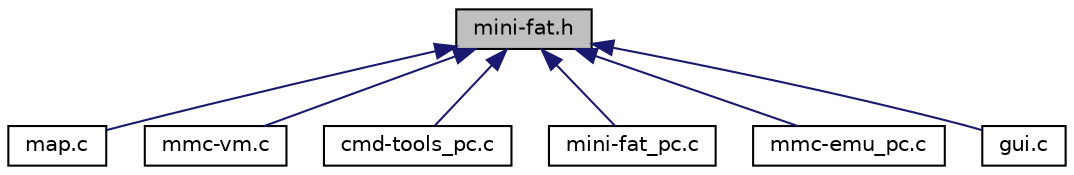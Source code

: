digraph G
{
  edge [fontname="Helvetica",fontsize="10",labelfontname="Helvetica",labelfontsize="10"];
  node [fontname="Helvetica",fontsize="10",shape=record];
  Node1 [label="mini-fat.h",height=0.2,width=0.4,color="black", fillcolor="grey75", style="filled" fontcolor="black"];
  Node1 -> Node2 [dir="back",color="midnightblue",fontsize="10",style="solid",fontname="Helvetica"];
  Node2 [label="map.c",height=0.2,width=0.4,color="black", fillcolor="white", style="filled",URL="$map_8c.html",tooltip="Karte."];
  Node1 -> Node3 [dir="back",color="midnightblue",fontsize="10",style="solid",fontname="Helvetica"];
  Node3 [label="mmc-vm.c",height=0.2,width=0.4,color="black", fillcolor="white", style="filled",URL="$mmc-vm_8c.html",tooltip="Virtual Memory Management mit MMC / SD-Card."];
  Node1 -> Node4 [dir="back",color="midnightblue",fontsize="10",style="solid",fontname="Helvetica"];
  Node4 [label="cmd-tools_pc.c",height=0.2,width=0.4,color="black", fillcolor="white", style="filled",URL="$cmd-tools__pc_8c.html",tooltip="Funktionen, die per Commandline-Switch aufgerufen werden koennen."];
  Node1 -> Node5 [dir="back",color="midnightblue",fontsize="10",style="solid",fontname="Helvetica"];
  Node5 [label="mini-fat_pc.c",height=0.2,width=0.4,color="black", fillcolor="white", style="filled",URL="$mini-fat__pc_8c.html",tooltip="Routinen zum Erstellen von markierten Files fuer eine MMC-Karte."];
  Node1 -> Node6 [dir="back",color="midnightblue",fontsize="10",style="solid",fontname="Helvetica"];
  Node6 [label="mmc-emu_pc.c",height=0.2,width=0.4,color="black", fillcolor="white", style="filled",URL="$mmc-emu__pc_8c.html",tooltip="MMC / SD-Card Emulation fuer PC."];
  Node1 -> Node7 [dir="back",color="midnightblue",fontsize="10",style="solid",fontname="Helvetica"];
  Node7 [label="gui.c",height=0.2,width=0.4,color="black", fillcolor="white", style="filled",URL="$gui_8c.html",tooltip="Display-GUI des Bots."];
}
